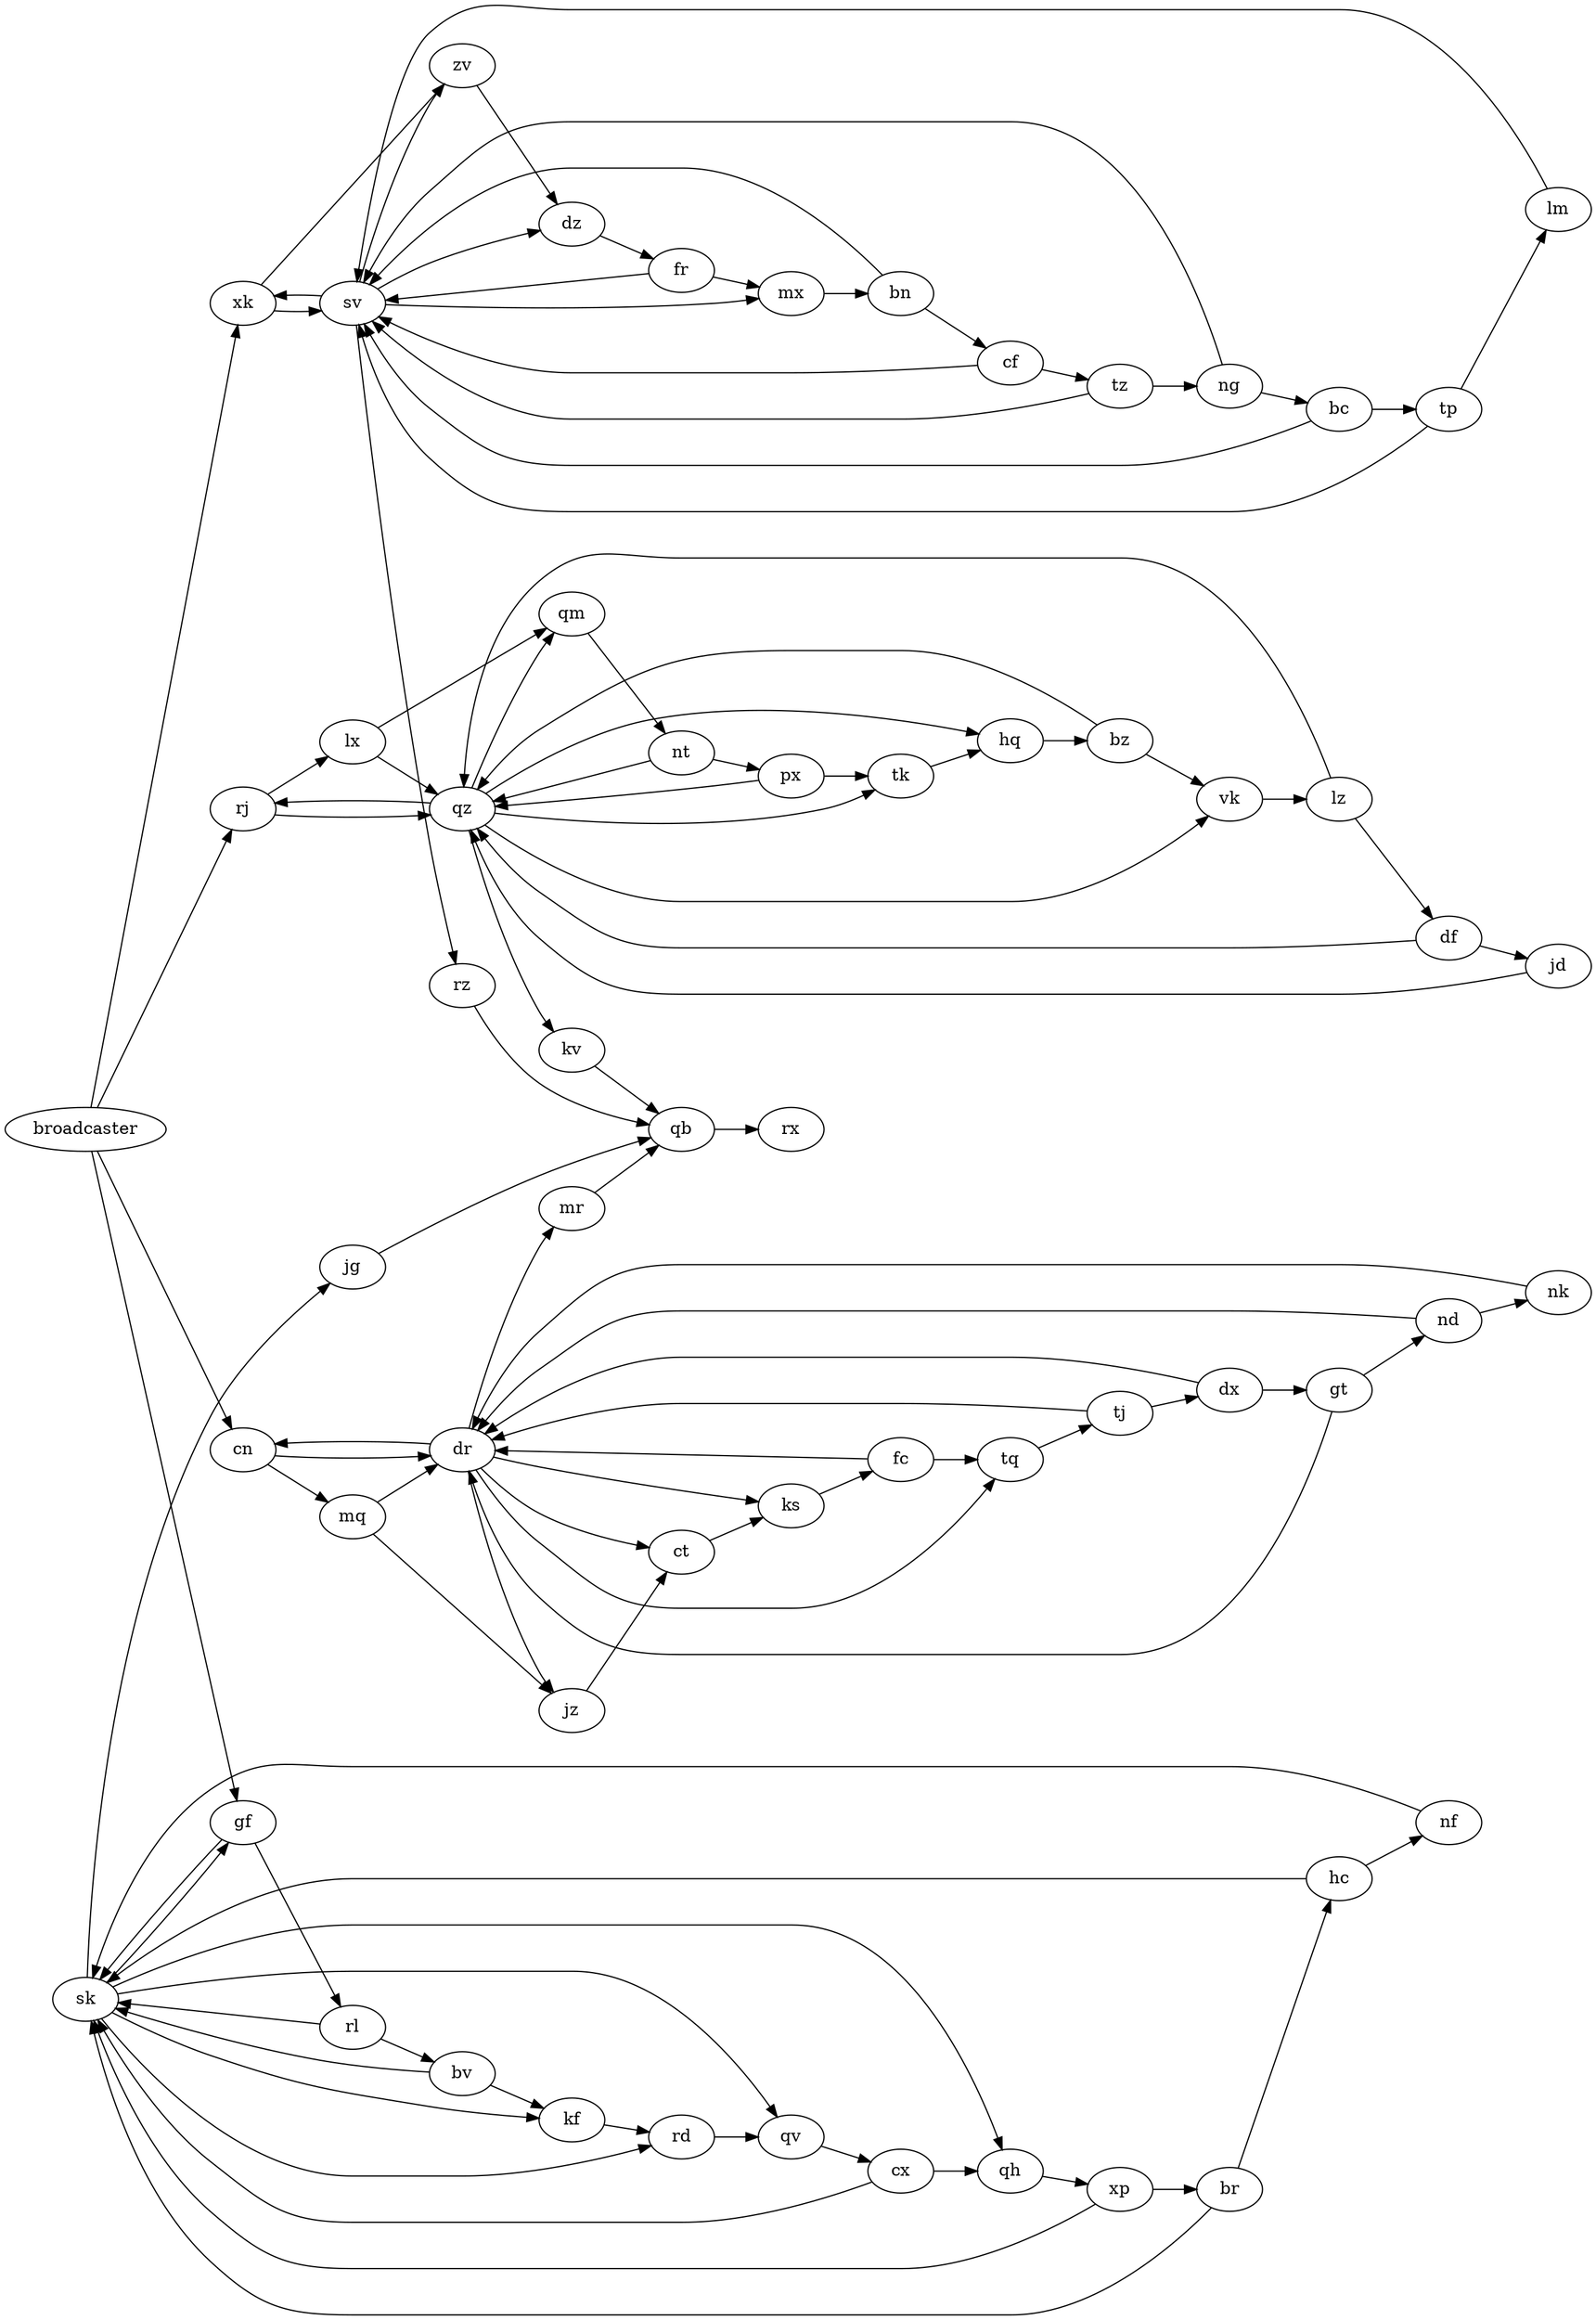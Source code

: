 digraph G {
	graph [layout=dot rankdir=LR]

// This is just an example for you to use as a template.
// Edit as you like. Whenever you save a legal graph
// the layout in the graphviz window will be updated.

    {kv} -> qb
    {px} -> qz, tk
    {xk} -> sv, zv
    {rj} -> lx, qz
    {ks} -> fc
    {dx} -> gt, dr
    {lz} -> qz, df
    {dz} -> fr
    {broadcaster} -> cn, xk, rj, gf
    {ct} -> ks
    {hq} -> bz
    {qv} -> cx
    {qz} -> vk, qm, rj, kv, hq, tk
    {jg} -> qb
    {cf} -> sv, tz
    {dr} -> cn, jz, tq, ks, mr, ct
    {mx} -> bn
    {bv} -> sk, kf
    {cn} -> dr, mq
    {vk} -> lz
    {jd} -> qz
    {qb} -> rx
    {tp} -> sv, lm
    {jz} -> ct
    {tq} -> tj
    {bn} -> sv, cf
    {br} -> sk, hc
    {gt} -> dr, nd
    {nd} -> dr, nk
    {rz} -> qb
    {lx} -> qm, qz
    {sk} -> qv, kf, rd, qh, jg, gf
    {mq} -> jz, dr
    {rl} -> bv, sk
    {tz} -> sv, ng
    {df} -> qz, jd
    {tk} -> hq
    {mr} -> qb
    {gf} -> rl, sk
    {qm} -> nt
    {sv} -> xk, rz, zv, dz, mx
    {hc} -> sk, nf
    {xp} -> br, sk
    {bc} -> sv, tp
    {fc} -> dr, tq
    {nf} -> sk
    {cx} -> sk, qh
    {bz} -> vk, qz
    {zv} -> dz
    {kf} -> rd
    {tj} -> dr, dx
    {fr} -> mx, sv
    {ng} -> bc, sv
    {lm} -> sv
    {nk} -> dr
    {nt} -> qz, px
    {qh} -> xp
    {rd} -> qv
}

